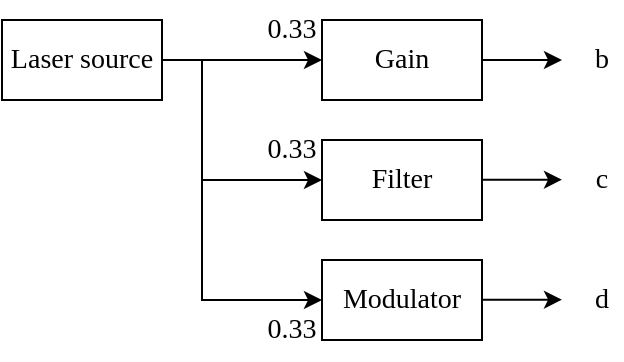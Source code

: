 <mxfile version="21.3.7" type="device">
  <diagram name="Page-1" id="vqZU3Ig6ejNdXnIxCsbT">
    <mxGraphModel dx="339" dy="182" grid="1" gridSize="10" guides="1" tooltips="1" connect="1" arrows="1" fold="1" page="1" pageScale="1" pageWidth="1654" pageHeight="1169" math="0" shadow="0">
      <root>
        <mxCell id="0" />
        <mxCell id="1" parent="0" />
        <mxCell id="N9QI36okf9jG95WwwUNE-1" value="" style="rounded=0;whiteSpace=wrap;html=1;fontSize=14;fontFamily=UGent Panno Text;" vertex="1" parent="1">
          <mxGeometry x="280" y="200" width="80" height="40" as="geometry" />
        </mxCell>
        <mxCell id="N9QI36okf9jG95WwwUNE-4" value="&lt;font style=&quot;font-size: 14px;&quot;&gt;Gain&lt;/font&gt;" style="rounded=0;whiteSpace=wrap;html=1;strokeColor=default;fontFamily=UGent Panno Text;fontSize=14;fontColor=default;fillColor=default;" vertex="1" parent="1">
          <mxGeometry x="440" y="200" width="80" height="40" as="geometry" />
        </mxCell>
        <mxCell id="N9QI36okf9jG95WwwUNE-5" value="Filter" style="rounded=0;whiteSpace=wrap;html=1;strokeColor=default;fontFamily=UGent Panno Text;fontSize=14;fontColor=default;fillColor=default;" vertex="1" parent="1">
          <mxGeometry x="440" y="260" width="80" height="40" as="geometry" />
        </mxCell>
        <mxCell id="N9QI36okf9jG95WwwUNE-6" value="Modulator" style="rounded=0;whiteSpace=wrap;html=1;strokeColor=default;fontFamily=UGent Panno Text;fontSize=14;fontColor=default;fillColor=default;" vertex="1" parent="1">
          <mxGeometry x="440" y="320" width="80" height="40" as="geometry" />
        </mxCell>
        <mxCell id="N9QI36okf9jG95WwwUNE-7" value="" style="endArrow=classic;html=1;rounded=0;fontFamily=UGent Panno Text;fontSize=14;fontColor=default;exitX=1;exitY=0.5;exitDx=0;exitDy=0;" edge="1" parent="1" source="N9QI36okf9jG95WwwUNE-4">
          <mxGeometry width="50" height="50" relative="1" as="geometry">
            <mxPoint x="530" y="260" as="sourcePoint" />
            <mxPoint x="560" y="220" as="targetPoint" />
          </mxGeometry>
        </mxCell>
        <mxCell id="N9QI36okf9jG95WwwUNE-8" value="" style="endArrow=classic;html=1;rounded=0;fontFamily=UGent Panno Text;fontSize=14;fontColor=default;exitX=1;exitY=0.5;exitDx=0;exitDy=0;" edge="1" parent="1">
          <mxGeometry width="50" height="50" relative="1" as="geometry">
            <mxPoint x="520" y="279.83" as="sourcePoint" />
            <mxPoint x="560" y="279.83" as="targetPoint" />
          </mxGeometry>
        </mxCell>
        <mxCell id="N9QI36okf9jG95WwwUNE-9" value="" style="endArrow=classic;html=1;rounded=0;fontFamily=UGent Panno Text;fontSize=14;fontColor=default;exitX=1;exitY=0.5;exitDx=0;exitDy=0;" edge="1" parent="1">
          <mxGeometry width="50" height="50" relative="1" as="geometry">
            <mxPoint x="520" y="339.83" as="sourcePoint" />
            <mxPoint x="560" y="339.83" as="targetPoint" />
          </mxGeometry>
        </mxCell>
        <mxCell id="N9QI36okf9jG95WwwUNE-10" value="b" style="text;html=1;strokeColor=none;fillColor=none;align=center;verticalAlign=middle;whiteSpace=wrap;rounded=0;fontSize=14;fontFamily=UGent Panno Text;fontColor=default;" vertex="1" parent="1">
          <mxGeometry x="570" y="210" width="20" height="20" as="geometry" />
        </mxCell>
        <mxCell id="N9QI36okf9jG95WwwUNE-11" value="c" style="text;html=1;strokeColor=none;fillColor=none;align=center;verticalAlign=middle;whiteSpace=wrap;rounded=0;fontSize=14;fontFamily=UGent Panno Text;fontColor=default;" vertex="1" parent="1">
          <mxGeometry x="570" y="270" width="20" height="20" as="geometry" />
        </mxCell>
        <mxCell id="N9QI36okf9jG95WwwUNE-12" value="d" style="text;html=1;strokeColor=none;fillColor=none;align=center;verticalAlign=middle;whiteSpace=wrap;rounded=0;fontSize=14;fontFamily=UGent Panno Text;fontColor=default;" vertex="1" parent="1">
          <mxGeometry x="570" y="330" width="20" height="20" as="geometry" />
        </mxCell>
        <mxCell id="N9QI36okf9jG95WwwUNE-13" value="" style="endArrow=classic;html=1;rounded=0;fontFamily=UGent Panno Text;fontSize=14;fontColor=default;exitX=1;exitY=0.5;exitDx=0;exitDy=0;entryX=0;entryY=0.5;entryDx=0;entryDy=0;" edge="1" parent="1" source="N9QI36okf9jG95WwwUNE-1" target="N9QI36okf9jG95WwwUNE-4">
          <mxGeometry width="50" height="50" relative="1" as="geometry">
            <mxPoint x="400" y="300" as="sourcePoint" />
            <mxPoint x="450" y="250" as="targetPoint" />
          </mxGeometry>
        </mxCell>
        <mxCell id="N9QI36okf9jG95WwwUNE-14" value="0.33&lt;br&gt;" style="text;html=1;strokeColor=none;fillColor=none;align=center;verticalAlign=middle;whiteSpace=wrap;rounded=0;fontSize=14;fontFamily=UGent Panno Text;fontColor=default;" vertex="1" parent="1">
          <mxGeometry x="410" y="190" width="30" height="30" as="geometry" />
        </mxCell>
        <mxCell id="N9QI36okf9jG95WwwUNE-15" value="" style="endArrow=none;html=1;rounded=0;fontFamily=UGent Panno Text;fontSize=14;fontColor=default;endFill=0;" edge="1" parent="1">
          <mxGeometry width="50" height="50" relative="1" as="geometry">
            <mxPoint x="380" y="220" as="sourcePoint" />
            <mxPoint x="400" y="280" as="targetPoint" />
            <Array as="points">
              <mxPoint x="380" y="280" />
            </Array>
          </mxGeometry>
        </mxCell>
        <mxCell id="N9QI36okf9jG95WwwUNE-17" value="" style="endArrow=classic;html=1;rounded=0;fontFamily=UGent Panno Text;fontSize=14;fontColor=default;entryX=0;entryY=0.5;entryDx=0;entryDy=0;" edge="1" parent="1" target="N9QI36okf9jG95WwwUNE-5">
          <mxGeometry width="50" height="50" relative="1" as="geometry">
            <mxPoint x="400" y="280" as="sourcePoint" />
            <mxPoint x="420" y="310" as="targetPoint" />
          </mxGeometry>
        </mxCell>
        <mxCell id="N9QI36okf9jG95WwwUNE-18" value="" style="endArrow=classic;html=1;rounded=0;fontFamily=UGent Panno Text;fontSize=14;fontColor=default;entryX=0;entryY=0.5;entryDx=0;entryDy=0;" edge="1" parent="1" target="N9QI36okf9jG95WwwUNE-6">
          <mxGeometry width="50" height="50" relative="1" as="geometry">
            <mxPoint x="380" y="280" as="sourcePoint" />
            <mxPoint x="470" y="350" as="targetPoint" />
            <Array as="points">
              <mxPoint x="380" y="340" />
            </Array>
          </mxGeometry>
        </mxCell>
        <mxCell id="N9QI36okf9jG95WwwUNE-20" value="0.33" style="text;html=1;strokeColor=none;fillColor=none;align=center;verticalAlign=middle;whiteSpace=wrap;rounded=0;fontSize=14;fontFamily=UGent Panno Text;fontColor=default;" vertex="1" parent="1">
          <mxGeometry x="410" y="250" width="30" height="30" as="geometry" />
        </mxCell>
        <mxCell id="N9QI36okf9jG95WwwUNE-21" value="0.33" style="text;html=1;strokeColor=none;fillColor=none;align=center;verticalAlign=middle;whiteSpace=wrap;rounded=0;fontSize=14;fontFamily=UGent Panno Text;fontColor=default;" vertex="1" parent="1">
          <mxGeometry x="410" y="340" width="30" height="30" as="geometry" />
        </mxCell>
        <mxCell id="N9QI36okf9jG95WwwUNE-22" value="Laser source" style="text;html=1;strokeColor=none;fillColor=none;align=center;verticalAlign=middle;whiteSpace=wrap;rounded=0;fontSize=14;fontFamily=UGent Panno Text;fontColor=default;" vertex="1" parent="1">
          <mxGeometry x="280" y="205" width="80" height="30" as="geometry" />
        </mxCell>
      </root>
    </mxGraphModel>
  </diagram>
</mxfile>
